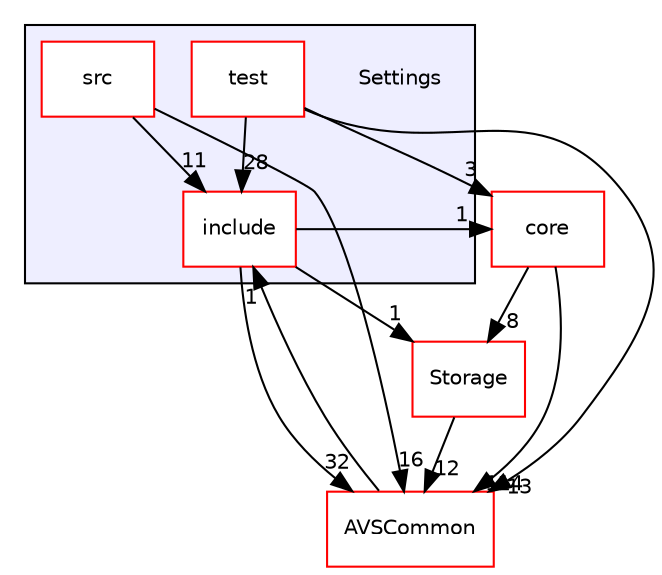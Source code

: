 digraph "/workplace/avs-device-sdk/Settings" {
  compound=true
  node [ fontsize="10", fontname="Helvetica"];
  edge [ labelfontsize="10", labelfontname="Helvetica"];
  subgraph clusterdir_8ae0dd75af039a94f4269584fb8eef13 {
    graph [ bgcolor="#eeeeff", pencolor="black", label="" URL="dir_8ae0dd75af039a94f4269584fb8eef13.html"];
    dir_8ae0dd75af039a94f4269584fb8eef13 [shape=plaintext label="Settings"];
    dir_432cbbb5245314b613ff1e5a0d6316fd [shape=box label="include" color="red" fillcolor="white" style="filled" URL="dir_432cbbb5245314b613ff1e5a0d6316fd.html"];
    dir_c49c26511ee82c0add2fa791a3e96bc7 [shape=box label="src" color="red" fillcolor="white" style="filled" URL="dir_c49c26511ee82c0add2fa791a3e96bc7.html"];
    dir_99d77744d65312941b5eb82009999c89 [shape=box label="test" color="red" fillcolor="white" style="filled" URL="dir_99d77744d65312941b5eb82009999c89.html"];
  }
  dir_d29c5f5a2915d6c5388c9daae4f109c7 [shape=box label="Storage" fillcolor="white" style="filled" color="red" URL="dir_d29c5f5a2915d6c5388c9daae4f109c7.html"];
  dir_13e65effb2bde530b17b3d5eefcd0266 [shape=box label="AVSCommon" fillcolor="white" style="filled" color="red" URL="dir_13e65effb2bde530b17b3d5eefcd0266.html"];
  dir_4270bfced15e0e73154b13468c7c9ad9 [shape=box label="core" fillcolor="white" style="filled" color="red" URL="dir_4270bfced15e0e73154b13468c7c9ad9.html"];
  dir_99d77744d65312941b5eb82009999c89->dir_13e65effb2bde530b17b3d5eefcd0266 [headlabel="13", labeldistance=1.5 headhref="dir_000717_000017.html"];
  dir_99d77744d65312941b5eb82009999c89->dir_432cbbb5245314b613ff1e5a0d6316fd [headlabel="28", labeldistance=1.5 headhref="dir_000717_000710.html"];
  dir_99d77744d65312941b5eb82009999c89->dir_4270bfced15e0e73154b13468c7c9ad9 [headlabel="3", labeldistance=1.5 headhref="dir_000717_000528.html"];
  dir_c49c26511ee82c0add2fa791a3e96bc7->dir_13e65effb2bde530b17b3d5eefcd0266 [headlabel="16", labeldistance=1.5 headhref="dir_000714_000017.html"];
  dir_c49c26511ee82c0add2fa791a3e96bc7->dir_432cbbb5245314b613ff1e5a0d6316fd [headlabel="11", labeldistance=1.5 headhref="dir_000714_000710.html"];
  dir_d29c5f5a2915d6c5388c9daae4f109c7->dir_13e65effb2bde530b17b3d5eefcd0266 [headlabel="12", labeldistance=1.5 headhref="dir_000793_000017.html"];
  dir_13e65effb2bde530b17b3d5eefcd0266->dir_432cbbb5245314b613ff1e5a0d6316fd [headlabel="1", labeldistance=1.5 headhref="dir_000017_000710.html"];
  dir_432cbbb5245314b613ff1e5a0d6316fd->dir_d29c5f5a2915d6c5388c9daae4f109c7 [headlabel="1", labeldistance=1.5 headhref="dir_000710_000793.html"];
  dir_432cbbb5245314b613ff1e5a0d6316fd->dir_13e65effb2bde530b17b3d5eefcd0266 [headlabel="32", labeldistance=1.5 headhref="dir_000710_000017.html"];
  dir_432cbbb5245314b613ff1e5a0d6316fd->dir_4270bfced15e0e73154b13468c7c9ad9 [headlabel="1", labeldistance=1.5 headhref="dir_000710_000528.html"];
  dir_4270bfced15e0e73154b13468c7c9ad9->dir_d29c5f5a2915d6c5388c9daae4f109c7 [headlabel="8", labeldistance=1.5 headhref="dir_000528_000793.html"];
  dir_4270bfced15e0e73154b13468c7c9ad9->dir_13e65effb2bde530b17b3d5eefcd0266 [headlabel="114", labeldistance=1.5 headhref="dir_000528_000017.html"];
}
